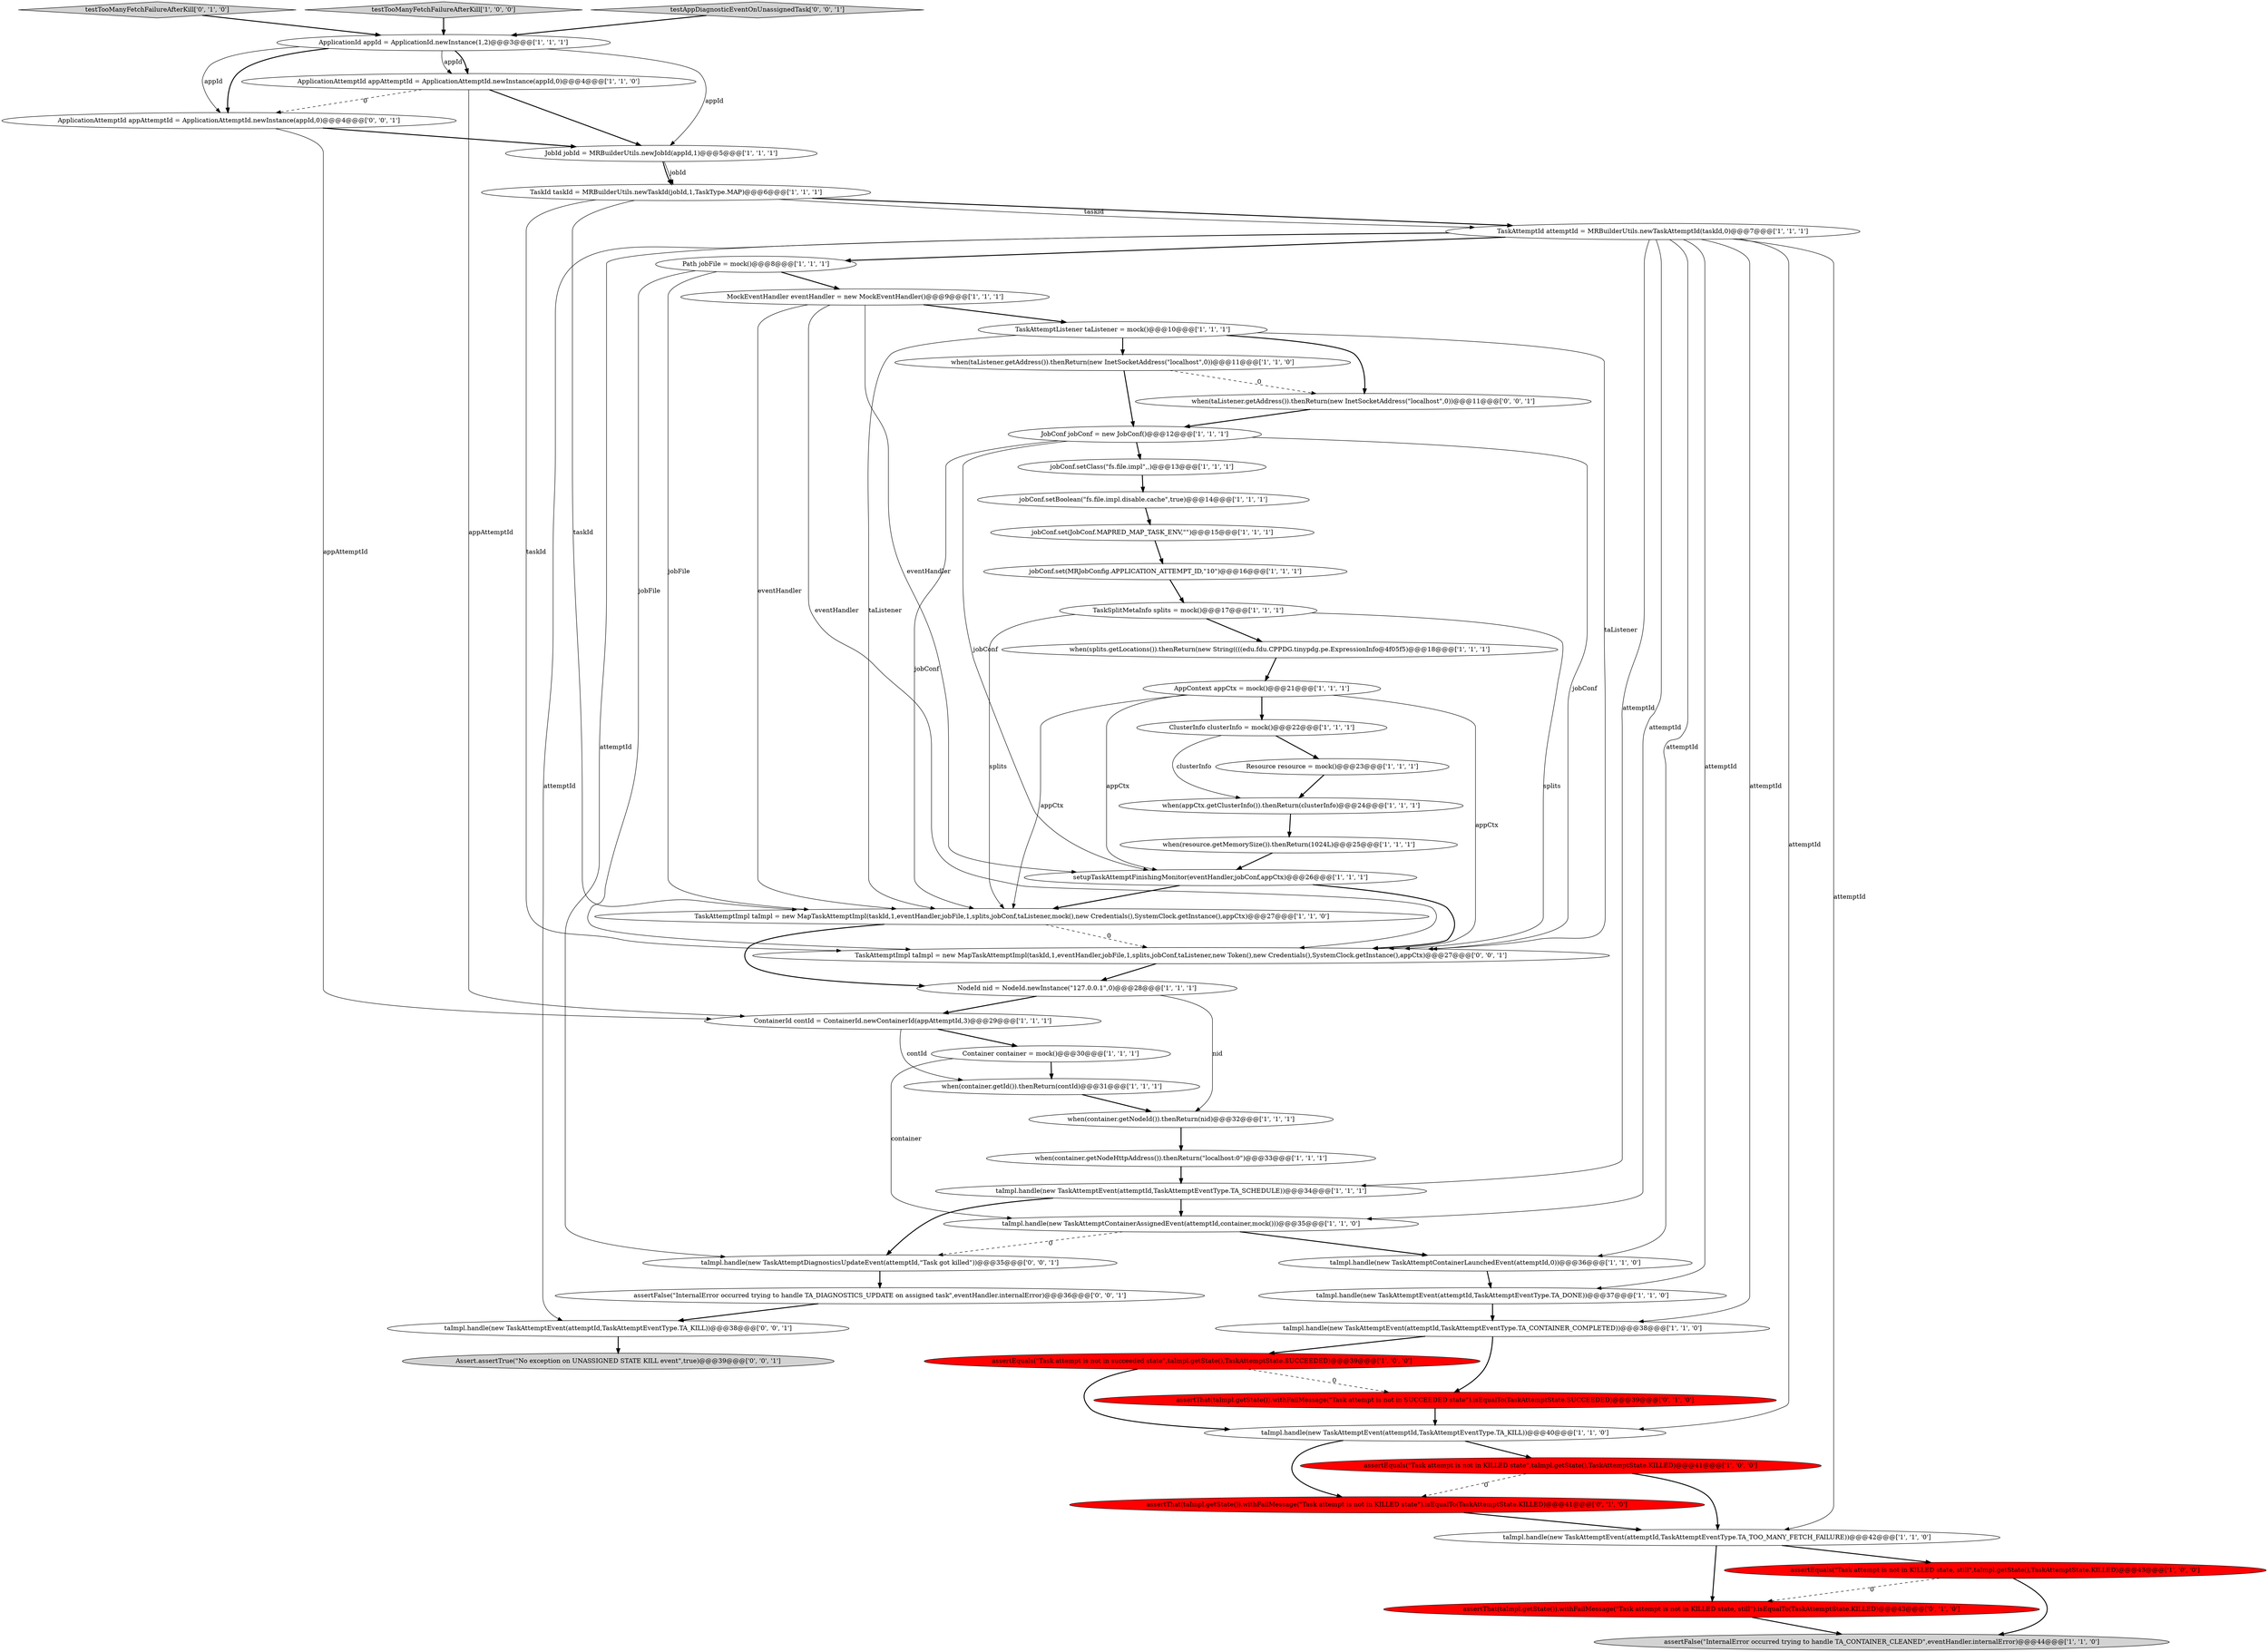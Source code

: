 digraph {
20 [style = filled, label = "TaskSplitMetaInfo splits = mock()@@@17@@@['1', '1', '1']", fillcolor = white, shape = ellipse image = "AAA0AAABBB1BBB"];
34 [style = filled, label = "taImpl.handle(new TaskAttemptEvent(attemptId,TaskAttemptEventType.TA_KILL))@@@40@@@['1', '1', '0']", fillcolor = white, shape = ellipse image = "AAA0AAABBB1BBB"];
3 [style = filled, label = "when(appCtx.getClusterInfo()).thenReturn(clusterInfo)@@@24@@@['1', '1', '1']", fillcolor = white, shape = ellipse image = "AAA0AAABBB1BBB"];
10 [style = filled, label = "AppContext appCtx = mock()@@@21@@@['1', '1', '1']", fillcolor = white, shape = ellipse image = "AAA0AAABBB1BBB"];
25 [style = filled, label = "TaskId taskId = MRBuilderUtils.newTaskId(jobId,1,TaskType.MAP)@@@6@@@['1', '1', '1']", fillcolor = white, shape = ellipse image = "AAA0AAABBB1BBB"];
45 [style = filled, label = "taImpl.handle(new TaskAttemptDiagnosticsUpdateEvent(attemptId,\"Task got killed\"))@@@35@@@['0', '0', '1']", fillcolor = white, shape = ellipse image = "AAA0AAABBB3BBB"];
16 [style = filled, label = "ClusterInfo clusterInfo = mock()@@@22@@@['1', '1', '1']", fillcolor = white, shape = ellipse image = "AAA0AAABBB1BBB"];
30 [style = filled, label = "taImpl.handle(new TaskAttemptEvent(attemptId,TaskAttemptEventType.TA_TOO_MANY_FETCH_FAILURE))@@@42@@@['1', '1', '0']", fillcolor = white, shape = ellipse image = "AAA0AAABBB1BBB"];
7 [style = filled, label = "taImpl.handle(new TaskAttemptContainerAssignedEvent(attemptId,container,mock()))@@@35@@@['1', '1', '0']", fillcolor = white, shape = ellipse image = "AAA0AAABBB1BBB"];
14 [style = filled, label = "jobConf.setBoolean(\"fs.file.impl.disable.cache\",true)@@@14@@@['1', '1', '1']", fillcolor = white, shape = ellipse image = "AAA0AAABBB1BBB"];
36 [style = filled, label = "TaskAttemptListener taListener = mock()@@@10@@@['1', '1', '1']", fillcolor = white, shape = ellipse image = "AAA0AAABBB1BBB"];
35 [style = filled, label = "TaskAttemptImpl taImpl = new MapTaskAttemptImpl(taskId,1,eventHandler,jobFile,1,splits,jobConf,taListener,mock(),new Credentials(),SystemClock.getInstance(),appCtx)@@@27@@@['1', '1', '0']", fillcolor = white, shape = ellipse image = "AAA0AAABBB1BBB"];
18 [style = filled, label = "jobConf.set(JobConf.MAPRED_MAP_TASK_ENV,\"\")@@@15@@@['1', '1', '1']", fillcolor = white, shape = ellipse image = "AAA0AAABBB1BBB"];
51 [style = filled, label = "assertFalse(\"InternalError occurred trying to handle TA_DIAGNOSTICS_UPDATE on assigned task\",eventHandler.internalError)@@@36@@@['0', '0', '1']", fillcolor = white, shape = ellipse image = "AAA0AAABBB3BBB"];
2 [style = filled, label = "when(container.getNodeHttpAddress()).thenReturn(\"localhost:0\")@@@33@@@['1', '1', '1']", fillcolor = white, shape = ellipse image = "AAA0AAABBB1BBB"];
17 [style = filled, label = "JobId jobId = MRBuilderUtils.newJobId(appId,1)@@@5@@@['1', '1', '1']", fillcolor = white, shape = ellipse image = "AAA0AAABBB1BBB"];
21 [style = filled, label = "NodeId nid = NodeId.newInstance(\"127.0.0.1\",0)@@@28@@@['1', '1', '1']", fillcolor = white, shape = ellipse image = "AAA0AAABBB1BBB"];
19 [style = filled, label = "jobConf.set(MRJobConfig.APPLICATION_ATTEMPT_ID,\"10\")@@@16@@@['1', '1', '1']", fillcolor = white, shape = ellipse image = "AAA0AAABBB1BBB"];
27 [style = filled, label = "JobConf jobConf = new JobConf()@@@12@@@['1', '1', '1']", fillcolor = white, shape = ellipse image = "AAA0AAABBB1BBB"];
0 [style = filled, label = "ContainerId contId = ContainerId.newContainerId(appAttemptId,3)@@@29@@@['1', '1', '1']", fillcolor = white, shape = ellipse image = "AAA0AAABBB1BBB"];
26 [style = filled, label = "assertFalse(\"InternalError occurred trying to handle TA_CONTAINER_CLEANED\",eventHandler.internalError)@@@44@@@['1', '1', '0']", fillcolor = lightgray, shape = ellipse image = "AAA0AAABBB1BBB"];
1 [style = filled, label = "when(container.getId()).thenReturn(contId)@@@31@@@['1', '1', '1']", fillcolor = white, shape = ellipse image = "AAA0AAABBB1BBB"];
42 [style = filled, label = "assertThat(taImpl.getState()).withFailMessage(\"Task attempt is not in KILLED state, still\").isEqualTo(TaskAttemptState.KILLED)@@@43@@@['0', '1', '0']", fillcolor = red, shape = ellipse image = "AAA1AAABBB2BBB"];
31 [style = filled, label = "ApplicationId appId = ApplicationId.newInstance(1,2)@@@3@@@['1', '1', '1']", fillcolor = white, shape = ellipse image = "AAA0AAABBB1BBB"];
32 [style = filled, label = "assertEquals(\"Task attempt is not in KILLED state\",taImpl.getState(),TaskAttemptState.KILLED)@@@41@@@['1', '0', '0']", fillcolor = red, shape = ellipse image = "AAA1AAABBB1BBB"];
48 [style = filled, label = "taImpl.handle(new TaskAttemptEvent(attemptId,TaskAttemptEventType.TA_KILL))@@@38@@@['0', '0', '1']", fillcolor = white, shape = ellipse image = "AAA0AAABBB3BBB"];
15 [style = filled, label = "TaskAttemptId attemptId = MRBuilderUtils.newTaskAttemptId(taskId,0)@@@7@@@['1', '1', '1']", fillcolor = white, shape = ellipse image = "AAA0AAABBB1BBB"];
28 [style = filled, label = "when(taListener.getAddress()).thenReturn(new InetSocketAddress(\"localhost\",0))@@@11@@@['1', '1', '0']", fillcolor = white, shape = ellipse image = "AAA0AAABBB1BBB"];
22 [style = filled, label = "Container container = mock()@@@30@@@['1', '1', '1']", fillcolor = white, shape = ellipse image = "AAA0AAABBB1BBB"];
8 [style = filled, label = "when(splits.getLocations()).thenReturn(new String((((edu.fdu.CPPDG.tinypdg.pe.ExpressionInfo@4f05f5)@@@18@@@['1', '1', '1']", fillcolor = white, shape = ellipse image = "AAA0AAABBB1BBB"];
52 [style = filled, label = "TaskAttemptImpl taImpl = new MapTaskAttemptImpl(taskId,1,eventHandler,jobFile,1,splits,jobConf,taListener,new Token(),new Credentials(),SystemClock.getInstance(),appCtx)@@@27@@@['0', '0', '1']", fillcolor = white, shape = ellipse image = "AAA0AAABBB3BBB"];
38 [style = filled, label = "ApplicationAttemptId appAttemptId = ApplicationAttemptId.newInstance(appId,0)@@@4@@@['1', '1', '0']", fillcolor = white, shape = ellipse image = "AAA0AAABBB1BBB"];
29 [style = filled, label = "setupTaskAttemptFinishingMonitor(eventHandler,jobConf,appCtx)@@@26@@@['1', '1', '1']", fillcolor = white, shape = ellipse image = "AAA0AAABBB1BBB"];
11 [style = filled, label = "taImpl.handle(new TaskAttemptEvent(attemptId,TaskAttemptEventType.TA_DONE))@@@37@@@['1', '1', '0']", fillcolor = white, shape = ellipse image = "AAA0AAABBB1BBB"];
13 [style = filled, label = "assertEquals(\"Task attempt is not in succeeded state\",taImpl.getState(),TaskAttemptState.SUCCEEDED)@@@39@@@['1', '0', '0']", fillcolor = red, shape = ellipse image = "AAA1AAABBB1BBB"];
6 [style = filled, label = "taImpl.handle(new TaskAttemptContainerLaunchedEvent(attemptId,0))@@@36@@@['1', '1', '0']", fillcolor = white, shape = ellipse image = "AAA0AAABBB1BBB"];
41 [style = filled, label = "testTooManyFetchFailureAfterKill['0', '1', '0']", fillcolor = lightgray, shape = diamond image = "AAA0AAABBB2BBB"];
12 [style = filled, label = "Resource resource = mock()@@@23@@@['1', '1', '1']", fillcolor = white, shape = ellipse image = "AAA0AAABBB1BBB"];
37 [style = filled, label = "when(container.getNodeId()).thenReturn(nid)@@@32@@@['1', '1', '1']", fillcolor = white, shape = ellipse image = "AAA0AAABBB1BBB"];
44 [style = filled, label = "assertThat(taImpl.getState()).withFailMessage(\"Task attempt is not in KILLED state\").isEqualTo(TaskAttemptState.KILLED)@@@41@@@['0', '1', '0']", fillcolor = red, shape = ellipse image = "AAA1AAABBB2BBB"];
50 [style = filled, label = "Assert.assertTrue(\"No exception on UNASSIGNED STATE KILL event\",true)@@@39@@@['0', '0', '1']", fillcolor = lightgray, shape = ellipse image = "AAA0AAABBB3BBB"];
9 [style = filled, label = "testTooManyFetchFailureAfterKill['1', '0', '0']", fillcolor = lightgray, shape = diamond image = "AAA0AAABBB1BBB"];
33 [style = filled, label = "assertEquals(\"Task attempt is not in KILLED state, still\",taImpl.getState(),TaskAttemptState.KILLED)@@@43@@@['1', '0', '0']", fillcolor = red, shape = ellipse image = "AAA1AAABBB1BBB"];
4 [style = filled, label = "MockEventHandler eventHandler = new MockEventHandler()@@@9@@@['1', '1', '1']", fillcolor = white, shape = ellipse image = "AAA0AAABBB1BBB"];
39 [style = filled, label = "taImpl.handle(new TaskAttemptEvent(attemptId,TaskAttemptEventType.TA_SCHEDULE))@@@34@@@['1', '1', '1']", fillcolor = white, shape = ellipse image = "AAA0AAABBB1BBB"];
24 [style = filled, label = "jobConf.setClass(\"fs.file.impl\",,)@@@13@@@['1', '1', '1']", fillcolor = white, shape = ellipse image = "AAA0AAABBB1BBB"];
40 [style = filled, label = "when(resource.getMemorySize()).thenReturn(1024L)@@@25@@@['1', '1', '1']", fillcolor = white, shape = ellipse image = "AAA0AAABBB1BBB"];
43 [style = filled, label = "assertThat(taImpl.getState()).withFailMessage(\"Task attempt is not in SUCCEEDED state\").isEqualTo(TaskAttemptState.SUCCEEDED)@@@39@@@['0', '1', '0']", fillcolor = red, shape = ellipse image = "AAA1AAABBB2BBB"];
46 [style = filled, label = "testAppDiagnosticEventOnUnassignedTask['0', '0', '1']", fillcolor = lightgray, shape = diamond image = "AAA0AAABBB3BBB"];
49 [style = filled, label = "when(taListener.getAddress()).thenReturn(new InetSocketAddress(\"localhost\",0))@@@11@@@['0', '0', '1']", fillcolor = white, shape = ellipse image = "AAA0AAABBB3BBB"];
23 [style = filled, label = "taImpl.handle(new TaskAttemptEvent(attemptId,TaskAttemptEventType.TA_CONTAINER_COMPLETED))@@@38@@@['1', '1', '0']", fillcolor = white, shape = ellipse image = "AAA0AAABBB1BBB"];
5 [style = filled, label = "Path jobFile = mock()@@@8@@@['1', '1', '1']", fillcolor = white, shape = ellipse image = "AAA0AAABBB1BBB"];
47 [style = filled, label = "ApplicationAttemptId appAttemptId = ApplicationAttemptId.newInstance(appId,0)@@@4@@@['0', '0', '1']", fillcolor = white, shape = ellipse image = "AAA0AAABBB3BBB"];
17->25 [style = bold, label=""];
8->10 [style = bold, label=""];
10->35 [style = solid, label="appCtx"];
10->29 [style = solid, label="appCtx"];
16->3 [style = solid, label="clusterInfo"];
22->7 [style = solid, label="container"];
36->28 [style = bold, label=""];
46->31 [style = bold, label=""];
20->52 [style = solid, label="splits"];
36->52 [style = solid, label="taListener"];
51->48 [style = bold, label=""];
15->6 [style = solid, label="attemptId"];
23->13 [style = bold, label=""];
31->17 [style = solid, label="appId"];
6->11 [style = bold, label=""];
25->15 [style = bold, label=""];
34->32 [style = bold, label=""];
17->25 [style = solid, label="jobId"];
4->29 [style = solid, label="eventHandler"];
4->36 [style = bold, label=""];
15->34 [style = solid, label="attemptId"];
52->21 [style = bold, label=""];
47->0 [style = solid, label="appAttemptId"];
13->34 [style = bold, label=""];
32->44 [style = dashed, label="0"];
31->38 [style = solid, label="appId"];
21->0 [style = bold, label=""];
31->47 [style = solid, label="appId"];
19->20 [style = bold, label=""];
30->42 [style = bold, label=""];
18->19 [style = bold, label=""];
48->50 [style = bold, label=""];
39->45 [style = bold, label=""];
35->21 [style = bold, label=""];
29->52 [style = bold, label=""];
2->39 [style = bold, label=""];
20->8 [style = bold, label=""];
39->7 [style = bold, label=""];
36->49 [style = bold, label=""];
7->6 [style = bold, label=""];
35->52 [style = dashed, label="0"];
21->37 [style = solid, label="nid"];
14->18 [style = bold, label=""];
31->47 [style = bold, label=""];
29->35 [style = bold, label=""];
38->17 [style = bold, label=""];
43->34 [style = bold, label=""];
15->45 [style = solid, label="attemptId"];
27->35 [style = solid, label="jobConf"];
40->29 [style = bold, label=""];
44->30 [style = bold, label=""];
13->43 [style = dashed, label="0"];
30->33 [style = bold, label=""];
20->35 [style = solid, label="splits"];
45->51 [style = bold, label=""];
9->31 [style = bold, label=""];
15->11 [style = solid, label="attemptId"];
23->43 [style = bold, label=""];
5->52 [style = solid, label="jobFile"];
31->38 [style = bold, label=""];
28->49 [style = dashed, label="0"];
32->30 [style = bold, label=""];
15->7 [style = solid, label="attemptId"];
38->47 [style = dashed, label="0"];
25->35 [style = solid, label="taskId"];
27->29 [style = solid, label="jobConf"];
33->26 [style = bold, label=""];
5->35 [style = solid, label="jobFile"];
10->16 [style = bold, label=""];
7->45 [style = dashed, label="0"];
5->4 [style = bold, label=""];
4->52 [style = solid, label="eventHandler"];
27->52 [style = solid, label="jobConf"];
34->44 [style = bold, label=""];
37->2 [style = bold, label=""];
27->24 [style = bold, label=""];
12->3 [style = bold, label=""];
41->31 [style = bold, label=""];
22->1 [style = bold, label=""];
36->35 [style = solid, label="taListener"];
1->37 [style = bold, label=""];
42->26 [style = bold, label=""];
15->30 [style = solid, label="attemptId"];
0->1 [style = solid, label="contId"];
3->40 [style = bold, label=""];
4->35 [style = solid, label="eventHandler"];
49->27 [style = bold, label=""];
15->5 [style = bold, label=""];
24->14 [style = bold, label=""];
15->48 [style = solid, label="attemptId"];
33->42 [style = dashed, label="0"];
10->52 [style = solid, label="appCtx"];
25->52 [style = solid, label="taskId"];
25->15 [style = solid, label="taskId"];
0->22 [style = bold, label=""];
28->27 [style = bold, label=""];
47->17 [style = bold, label=""];
15->23 [style = solid, label="attemptId"];
11->23 [style = bold, label=""];
16->12 [style = bold, label=""];
38->0 [style = solid, label="appAttemptId"];
15->39 [style = solid, label="attemptId"];
}
